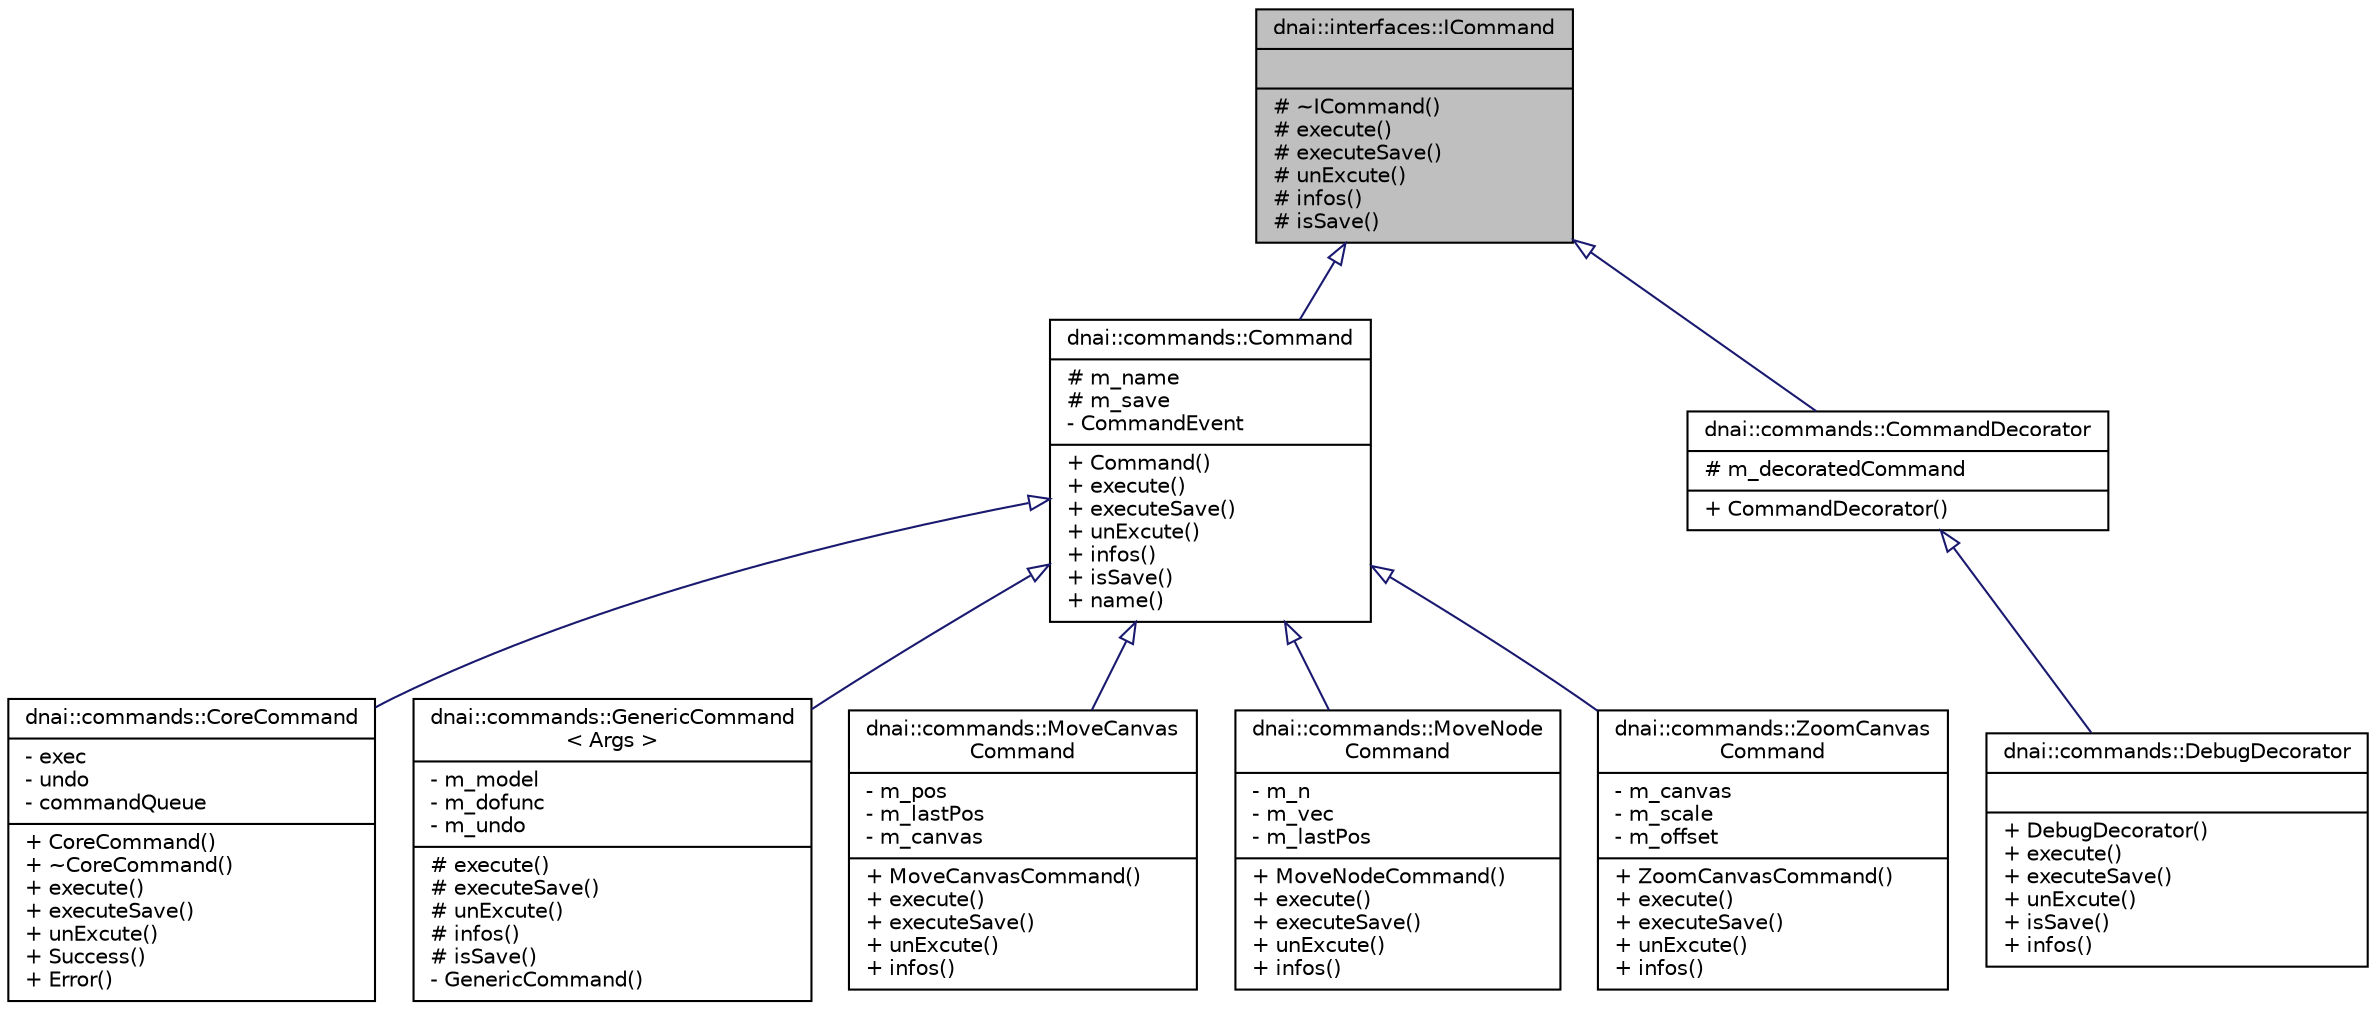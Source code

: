 digraph "dnai::interfaces::ICommand"
{
  edge [fontname="Helvetica",fontsize="10",labelfontname="Helvetica",labelfontsize="10"];
  node [fontname="Helvetica",fontsize="10",shape=record];
  Node1 [label="{dnai::interfaces::ICommand\n||# ~ICommand()\l# execute()\l# executeSave()\l# unExcute()\l# infos()\l# isSave()\l}",height=0.2,width=0.4,color="black", fillcolor="grey75", style="filled", fontcolor="black"];
  Node1 -> Node2 [dir="back",color="midnightblue",fontsize="10",style="solid",arrowtail="onormal",fontname="Helvetica"];
  Node2 [label="{dnai::commands::Command\n|# m_name\l# m_save\l- CommandEvent\l|+ Command()\l+ execute()\l+ executeSave()\l+ unExcute()\l+ infos()\l+ isSave()\l+ name()\l}",height=0.2,width=0.4,color="black", fillcolor="white", style="filled",URL="$classdnai_1_1commands_1_1_command.html"];
  Node2 -> Node3 [dir="back",color="midnightblue",fontsize="10",style="solid",arrowtail="onormal",fontname="Helvetica"];
  Node3 [label="{dnai::commands::CoreCommand\n|- exec\l- undo\l- commandQueue\l|+ CoreCommand()\l+ ~CoreCommand()\l+ execute()\l+ executeSave()\l+ unExcute()\l+ Success()\l+ Error()\l}",height=0.2,width=0.4,color="black", fillcolor="white", style="filled",URL="$classdnai_1_1commands_1_1_core_command.html"];
  Node2 -> Node4 [dir="back",color="midnightblue",fontsize="10",style="solid",arrowtail="onormal",fontname="Helvetica"];
  Node4 [label="{dnai::commands::GenericCommand\l\< Args \>\n|- m_model\l- m_dofunc\l- m_undo\l|# execute()\l# executeSave()\l# unExcute()\l# infos()\l# isSave()\l- GenericCommand()\l}",height=0.2,width=0.4,color="black", fillcolor="white", style="filled",URL="$classdnai_1_1commands_1_1_generic_command.html"];
  Node2 -> Node5 [dir="back",color="midnightblue",fontsize="10",style="solid",arrowtail="onormal",fontname="Helvetica"];
  Node5 [label="{dnai::commands::MoveCanvas\lCommand\n|- m_pos\l- m_lastPos\l- m_canvas\l|+ MoveCanvasCommand()\l+ execute()\l+ executeSave()\l+ unExcute()\l+ infos()\l}",height=0.2,width=0.4,color="black", fillcolor="white", style="filled",URL="$classdnai_1_1commands_1_1_move_canvas_command.html"];
  Node2 -> Node6 [dir="back",color="midnightblue",fontsize="10",style="solid",arrowtail="onormal",fontname="Helvetica"];
  Node6 [label="{dnai::commands::MoveNode\lCommand\n|- m_n\l- m_vec\l- m_lastPos\l|+ MoveNodeCommand()\l+ execute()\l+ executeSave()\l+ unExcute()\l+ infos()\l}",height=0.2,width=0.4,color="black", fillcolor="white", style="filled",URL="$classdnai_1_1commands_1_1_move_node_command.html",tooltip="MoveNodeCommand allow to move GenericNode in canvas. "];
  Node2 -> Node7 [dir="back",color="midnightblue",fontsize="10",style="solid",arrowtail="onormal",fontname="Helvetica"];
  Node7 [label="{dnai::commands::ZoomCanvas\lCommand\n|- m_canvas\l- m_scale\l- m_offset\l|+ ZoomCanvasCommand()\l+ execute()\l+ executeSave()\l+ unExcute()\l+ infos()\l}",height=0.2,width=0.4,color="black", fillcolor="white", style="filled",URL="$classdnai_1_1commands_1_1_zoom_canvas_command.html"];
  Node1 -> Node8 [dir="back",color="midnightblue",fontsize="10",style="solid",arrowtail="onormal",fontname="Helvetica"];
  Node8 [label="{dnai::commands::CommandDecorator\n|# m_decoratedCommand\l|+ CommandDecorator()\l}",height=0.2,width=0.4,color="black", fillcolor="white", style="filled",URL="$classdnai_1_1commands_1_1_command_decorator.html"];
  Node8 -> Node9 [dir="back",color="midnightblue",fontsize="10",style="solid",arrowtail="onormal",fontname="Helvetica"];
  Node9 [label="{dnai::commands::DebugDecorator\n||+ DebugDecorator()\l+ execute()\l+ executeSave()\l+ unExcute()\l+ isSave()\l+ infos()\l}",height=0.2,width=0.4,color="black", fillcolor="white", style="filled",URL="$classdnai_1_1commands_1_1_debug_decorator.html"];
}

